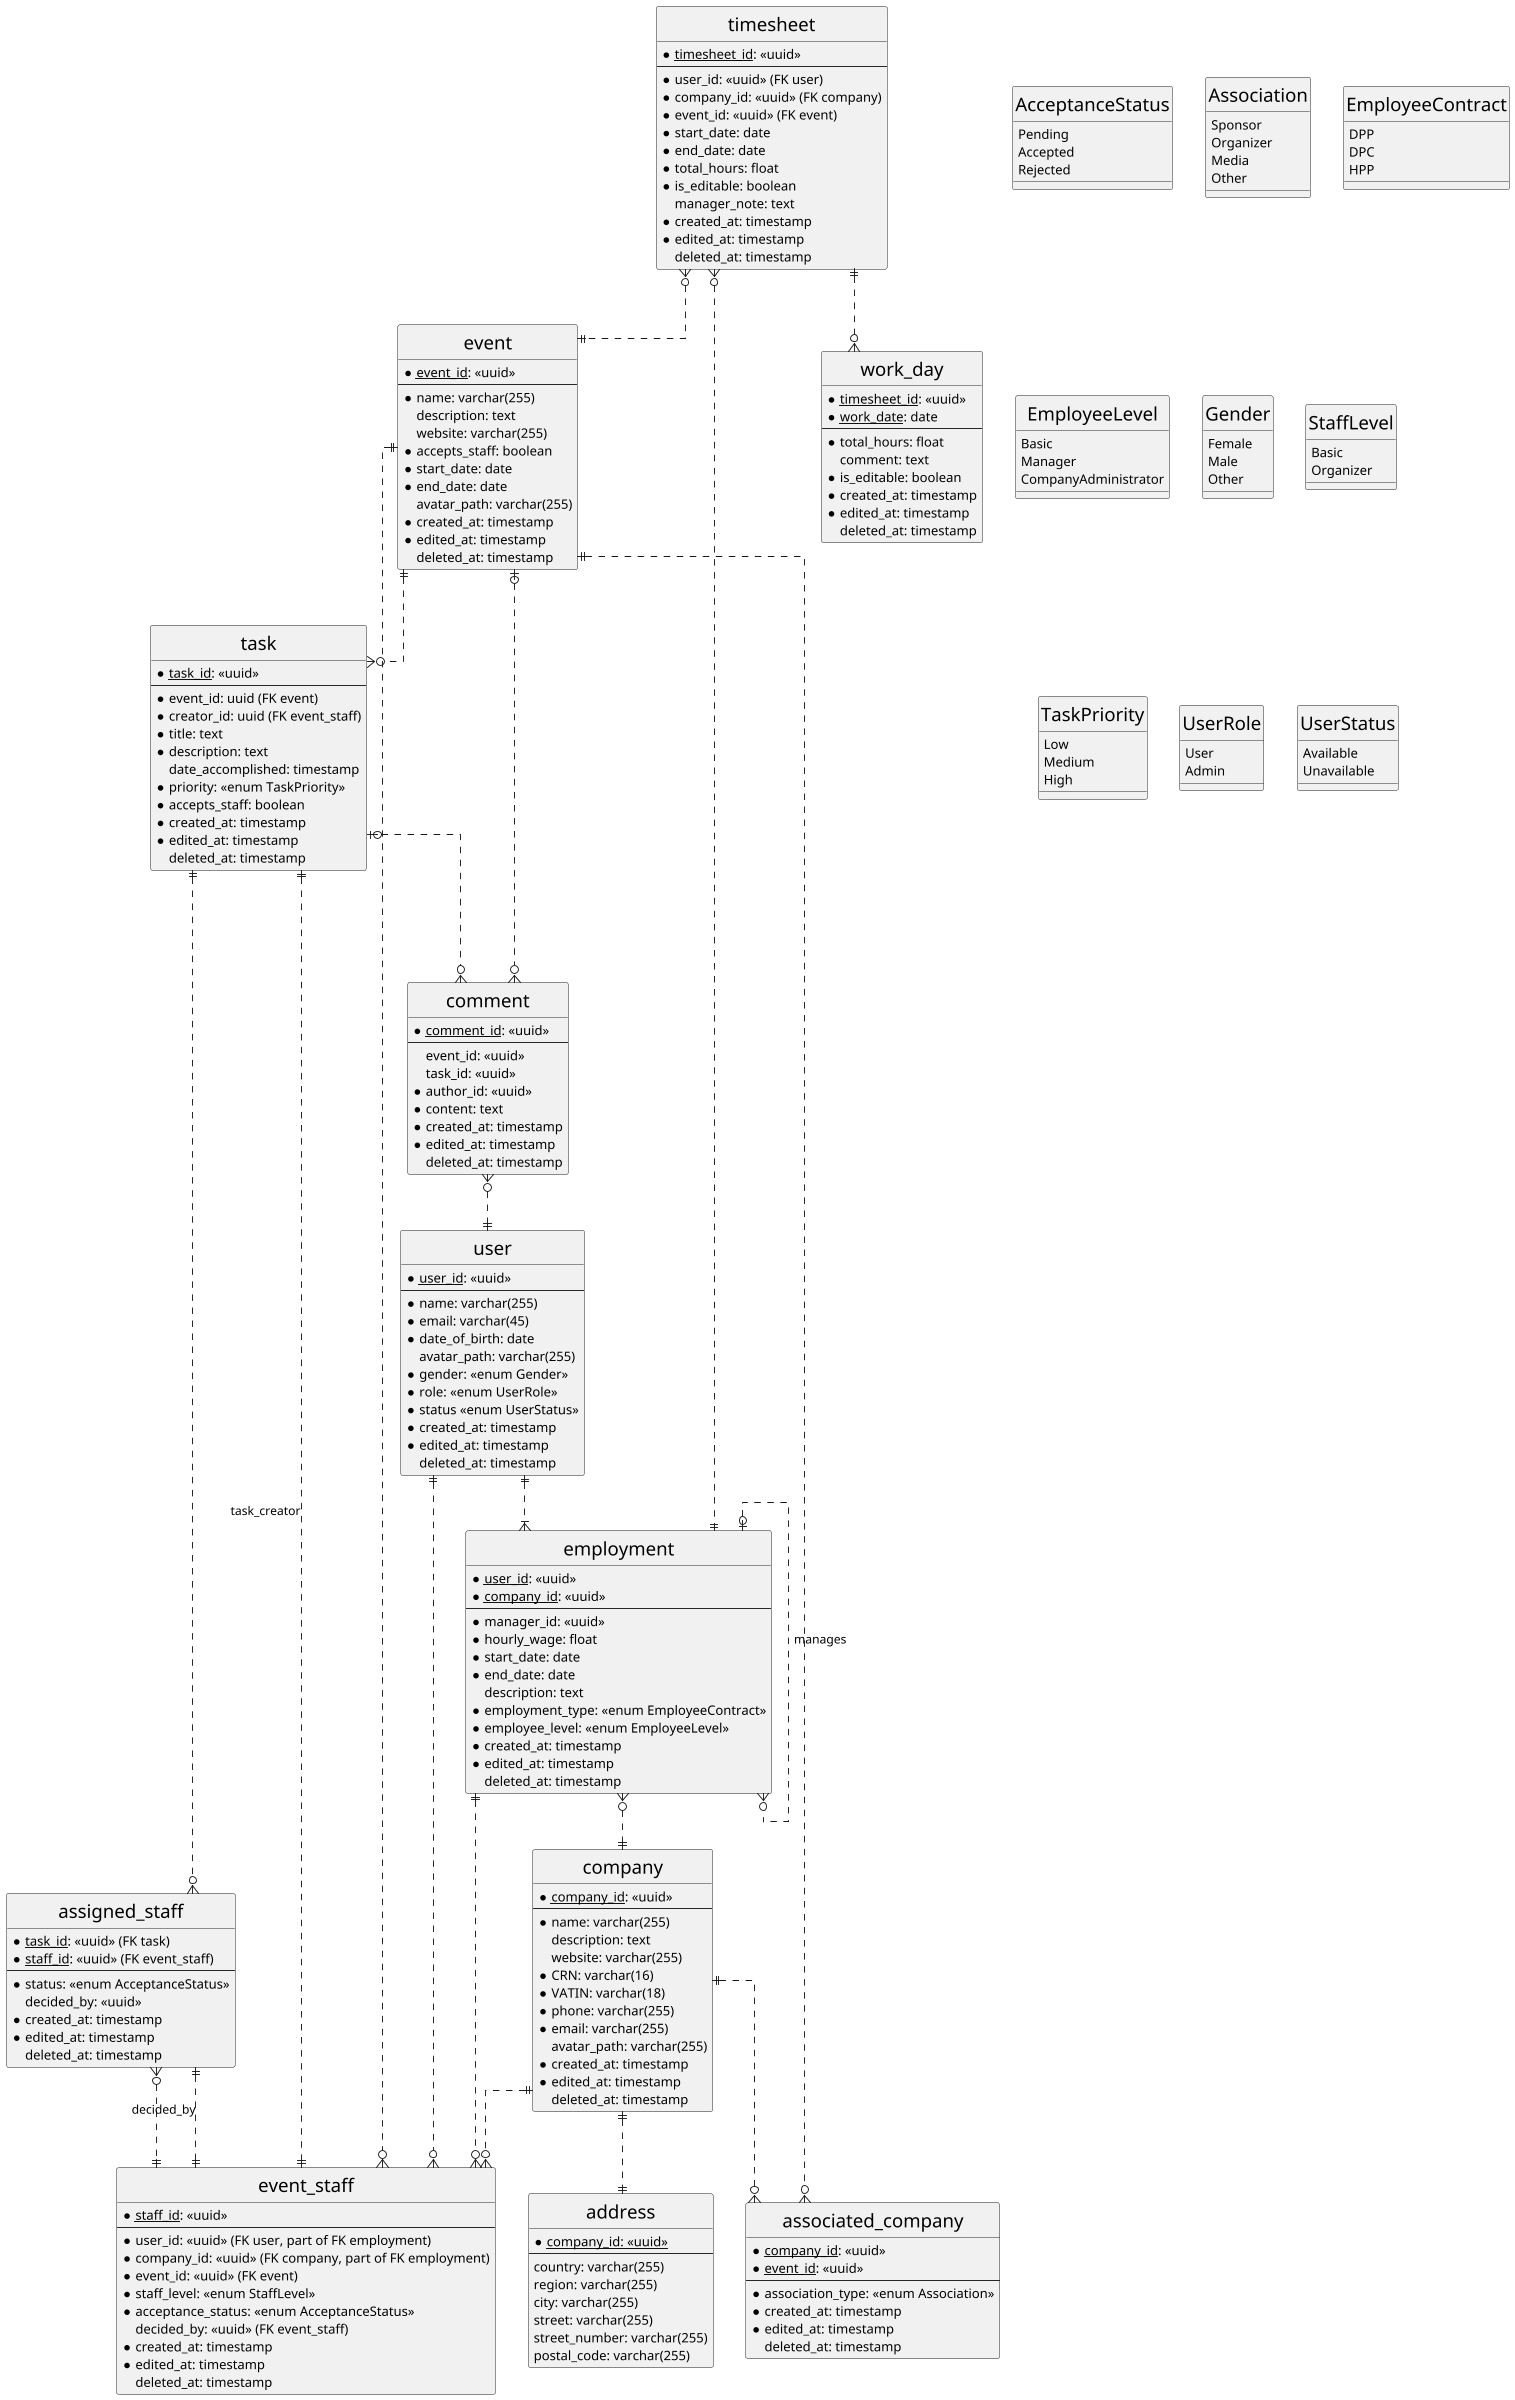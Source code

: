 @startuml erd
skinparam Linetype ortho
skinparam classFontSize 20
scale 2400 * 2400
hide circle

enum AcceptanceStatus {
    Pending
    Accepted
    Rejected
}

enum Association {
    Sponsor
    Organizer
    Media
    Other
}

enum EmployeeContract {
    DPP
    DPC
    HPP
}

enum EmployeeLevel {
    Basic
    Manager
    CompanyAdministrator
}

enum Gender {
    Female
    Male
    Other
}

enum StaffLevel {
    Basic
    Organizer
}

enum TaskPriority {
    Low
    Medium
    High
}

enum UserRole {
    User
    Admin
}

enum UserStatus {
    Available
    Unavailable
}

entity user {
    *<u>user_id</u>: <<uuid>>
    ---
    ' Full name. They will log in using their email.
    *name: varchar(255)
    *email: varchar(45)
    *date_of_birth: date
    avatar_path: varchar(255)
    *gender: <<enum Gender>>
    *role: <<enum UserRole>>
    *status <<enum UserStatus>>
    *created_at: timestamp
    *edited_at: timestamp
    deleted_at: timestamp
}

entity timesheet {
    *<u>timesheet_id</u>: <<uuid>>
    ---
    *user_id: <<uuid>> (FK user)
    *company_id: <<uuid>> (FK company)
    *event_id: <<uuid>> (FK event)
    *start_date: date
    *end_date: date
    *total_hours: float
    *is_editable: boolean
    ' allows managers to leave notes in case of errors.
    manager_note: text
    *created_at: timestamp
    *edited_at: timestamp
    deleted_at: timestamp
}

entity work_day {
    *<u>timesheet_id</u>: <<uuid>>
    *<u>work_date</u>: date
    ---
    *total_hours: float
    comment: text
    *is_editable: boolean
    *created_at: timestamp
    *edited_at: timestamp
    deleted_at: timestamp
}

together {
    entity event {
        *<u>event_id</u>: <<uuid>>
        ---
        *name: varchar(255)
        description: text
        website: varchar(255)
        *accepts_staff: boolean
        *start_date: date
        *end_date: date
        avatar_path: varchar(255)
        *created_at: timestamp
        *edited_at: timestamp
        deleted_at: timestamp
    }
}

entity task {
    *<u>task_id</u>: <<uuid>>
    --
    *event_id: uuid (FK event)
    *creator_id: uuid (FK event_staff)
    *title: text
    *description: text
    date_accomplished: timestamp
    *priority: <<enum TaskPriority>>
    *accepts_staff: boolean
    *created_at: timestamp
    *edited_at: timestamp
    deleted_at: timestamp
}

entity assigned_staff {
    *<u>task_id</u>: <<uuid>> (FK task)
    *<u>staff_id</u>: <<uuid>> (FK event_staff)
    ---
    *status: <<enum AcceptanceStatus>>
    decided_by: <<uuid>>
    *created_at: timestamp
    *edited_at: timestamp
    deleted_at: timestamp
}

together {
    entity company {
        *<u>company_id</u>: <<uuid>>
        ---
        *name: varchar(255)
        description: text
        website: varchar(255)
        /' A Company Registration Number.

        Note: Different European countries use different format, some just
                numbers, some letters as well, but they all fit into 16 characters.
        '/
        *CRN: varchar(16)
        /'
        A Value-Added Tax Identification Number.

        Note: China seems to have a longest format with 18 characters.
        '/
        *VATIN: varchar(18)
        *phone: varchar(255)
        *email: varchar(255)
        avatar_path: varchar(255)
        *created_at: timestamp
        *edited_at: timestamp
        deleted_at: timestamp
    }

    /' 
        Normalization for compound type address.
        In case we want to expand some filtering.
        Also normalization.
    '/
    entity address {
        *<u>company_id<u>: <<uuid>>
        ---
        country: varchar(255)
        region: varchar(255)
        city: varchar(255)
        street: varchar(255)
        street_number: varchar(255)
        postal_code: varchar(255)
    }
}

entity associated_company {
    *<u>company_id</u>: <<uuid>>
    *<u>event_id</u>: <<uuid>>
    ---
    *association_type: <<enum Association>>
    *created_at: timestamp
    *edited_at: timestamp
    deleted_at: timestamp
}

entity employment {
    *<u>user_id</u>: <<uuid>>
    *<u>company_id</u>: <<uuid>>
    ---
    /' 
        manager_id and company_id give us the manager\'s employment record.
        manager_id is therefore the user ID of the manager.
    '/
    *manager_id: <<uuid>> 
    *hourly_wage: float
    *start_date: date
    *end_date: date
    ' Allows for descriptions of the employment's purpose.
    description: text
    *employment_type: <<enum EmployeeContract>>
    *employee_level: <<enum EmployeeLevel>>
    *created_at: timestamp
    *edited_at: timestamp
    deleted_at: timestamp
}

entity event_staff {
    *<u>staff_id</u>: <<uuid>>  
    ---
    *user_id: <<uuid>> (FK user, part of FK employment)
    *company_id: <<uuid>> (FK company, part of FK employment)
    *event_id: <<uuid>> (FK event)
    *staff_level: <<enum StaffLevel>>
    *acceptance_status: <<enum AcceptanceStatus>>
    decided_by: <<uuid>> (FK event_staff)
    *created_at: timestamp
    *edited_at: timestamp
    deleted_at: timestamp
}

entity comment {
    *<u>comment_id</u>: <<uuid>>
    ---
    /' 
        Note that the nullability of event_id 
        and task_id is a xor relationship.
        So either event_id is null, and task_id is not null, or the opposite.
        They can\'t both be null, or both not be null.
    '/
    event_id: <<uuid>>
    task_id: <<uuid>>
    *author_id: <<uuid>>
    *content: text
    *created_at: timestamp
    *edited_at: timestamp
    deleted_at: timestamp
}

user||..|{employment
timesheet}o..||employment
timesheet||..o{work_day
timesheet}o..||event
employment||..o{event_staff
employment}o..||company
employment|o..o{employment : manages
event||.o{associated_company
company||..o{associated_company
company||..||address
company||..o{event_staff
event||..o{event_staff
event||..o{task
event|o...o{comment
task|o...o{comment
comment}o..||user
task||..||event_staff : task_creator
task||..o{assigned_staff
assigned_staff}o..||event_staff
assigned_staff||..||event_staff : decided_by
user||..o{event_staff
@enduml